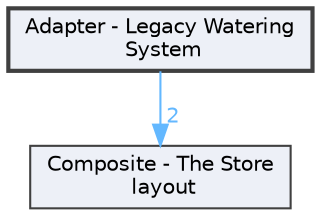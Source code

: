 digraph "Adapter - Legacy Watering System"
{
 // INTERACTIVE_SVG=YES
 // LATEX_PDF_SIZE
  bgcolor="transparent";
  edge [fontname=Helvetica,fontsize=10,labelfontname=Helvetica,labelfontsize=10];
  node [fontname=Helvetica,fontsize=10,shape=box,height=0.2,width=0.4];
  compound=true
  dir_c7d488c2445f6dcd98924d4c1ec8e8c8 [label="Adapter - Legacy Watering\l System", fillcolor="#edf0f7", color="grey25", style="filled,bold", URL="dir_c7d488c2445f6dcd98924d4c1ec8e8c8.html",tooltip=""];
  dir_1102fbcdf71d3b0cab7b9069fb76078c [label="Composite - The Store\l layout", fillcolor="#edf0f7", color="grey25", style="filled", URL="dir_1102fbcdf71d3b0cab7b9069fb76078c.html",tooltip=""];
  dir_c7d488c2445f6dcd98924d4c1ec8e8c8->dir_1102fbcdf71d3b0cab7b9069fb76078c [headlabel="2", labeldistance=1.5 headhref="dir_000000_000003.html" href="dir_000000_000003.html" color="steelblue1" fontcolor="steelblue1"];
}
